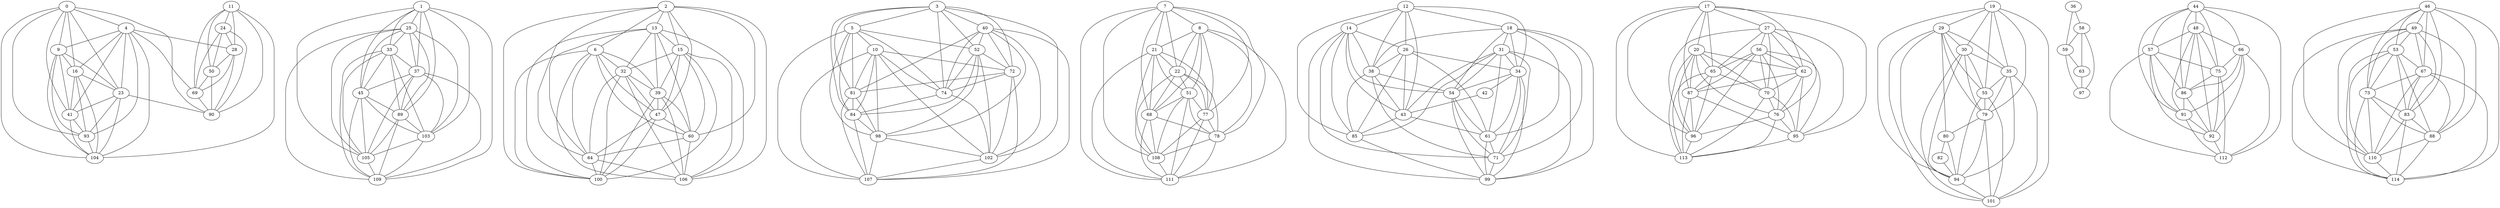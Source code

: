graph G {
0;
1;
2;
3;
4;
5;
6;
7;
8;
9;
10;
11;
12;
13;
14;
15;
16;
17;
18;
19;
20;
21;
22;
23;
24;
25;
26;
27;
28;
29;
30;
31;
32;
33;
34;
35;
36;
37;
38;
39;
40;
41;
42;
43;
44;
45;
46;
47;
48;
49;
50;
51;
52;
53;
54;
55;
56;
57;
58;
59;
60;
61;
62;
63;
64;
65;
66;
67;
68;
69;
70;
71;
72;
73;
74;
75;
76;
77;
78;
79;
80;
81;
82;
83;
84;
85;
86;
87;
88;
89;
90;
91;
92;
93;
94;
95;
96;
97;
98;
99;
100;
101;
102;
103;
104;
105;
106;
107;
108;
109;
110;
111;
112;
113;
114;
0--4 ;
0--9 ;
0--16 ;
0--23 ;
0--41 ;
0--90 ;
0--93 ;
0--104 ;
1--25 ;
1--33 ;
1--37 ;
1--45 ;
1--89 ;
1--103 ;
1--105 ;
1--109 ;
2--6 ;
2--13 ;
2--15 ;
2--47 ;
2--60 ;
2--64 ;
2--100 ;
2--106 ;
3--5 ;
3--40 ;
3--52 ;
3--72 ;
3--74 ;
3--81 ;
3--84 ;
3--102 ;
4--9 ;
4--16 ;
4--23 ;
4--28 ;
4--41 ;
4--69 ;
4--93 ;
4--104 ;
5--10 ;
5--52 ;
5--74 ;
5--81 ;
5--84 ;
5--98 ;
5--107 ;
6--32 ;
6--39 ;
6--47 ;
6--60 ;
6--64 ;
6--100 ;
6--106 ;
7--8 ;
7--21 ;
7--22 ;
7--68 ;
7--77 ;
7--78 ;
7--108 ;
7--111 ;
8--21 ;
8--22 ;
8--51 ;
8--68 ;
8--77 ;
8--78 ;
8--111 ;
9--16 ;
9--23 ;
9--41 ;
9--93 ;
9--104 ;
10--72 ;
10--74 ;
10--81 ;
10--84 ;
10--98 ;
10--102 ;
10--107 ;
11--24 ;
11--28 ;
11--50 ;
11--69 ;
11--90 ;
11--104 ;
12--14 ;
12--18 ;
12--26 ;
12--34 ;
12--38 ;
12--43 ;
12--85 ;
13--15 ;
13--32 ;
13--39 ;
13--60 ;
13--64 ;
13--100 ;
13--106 ;
14--26 ;
14--38 ;
14--43 ;
14--54 ;
14--71 ;
14--85 ;
14--99 ;
15--32 ;
15--39 ;
15--47 ;
15--60 ;
15--100 ;
15--106 ;
16--23 ;
16--41 ;
16--93 ;
16--104 ;
17--20 ;
17--27 ;
17--62 ;
17--65 ;
17--87 ;
17--95 ;
17--96 ;
17--113 ;
18--31 ;
18--34 ;
18--38 ;
18--54 ;
18--61 ;
18--71 ;
18--99 ;
19--29 ;
19--30 ;
19--35 ;
19--55 ;
19--79 ;
19--94 ;
19--101 ;
20--62 ;
20--65 ;
20--70 ;
20--76 ;
20--87 ;
20--96 ;
20--113 ;
21--22 ;
21--51 ;
21--68 ;
21--77 ;
21--108 ;
21--111 ;
22--51 ;
22--68 ;
22--77 ;
22--78 ;
22--108 ;
23--41 ;
23--90 ;
23--93 ;
23--104 ;
24--28 ;
24--50 ;
24--69 ;
24--90 ;
25--33 ;
25--37 ;
25--45 ;
25--89 ;
25--103 ;
25--105 ;
25--109 ;
26--34 ;
26--38 ;
26--43 ;
26--61 ;
26--85 ;
27--56 ;
27--62 ;
27--65 ;
27--70 ;
27--76 ;
27--95 ;
27--96 ;
28--50 ;
28--69 ;
28--90 ;
29--30 ;
29--35 ;
29--55 ;
29--79 ;
29--80 ;
29--94 ;
29--101 ;
30--35 ;
30--55 ;
30--79 ;
30--94 ;
30--101 ;
31--34 ;
31--43 ;
31--54 ;
31--61 ;
31--71 ;
31--85 ;
31--99 ;
32--39 ;
32--47 ;
32--64 ;
32--100 ;
32--106 ;
33--37 ;
33--45 ;
33--89 ;
33--103 ;
33--105 ;
33--109 ;
34--42 ;
34--54 ;
34--61 ;
34--71 ;
34--99 ;
35--55 ;
35--79 ;
35--94 ;
35--101 ;
36--58 ;
36--59 ;
37--45 ;
37--89 ;
37--103 ;
37--105 ;
37--109 ;
38--43 ;
38--54 ;
38--71 ;
38--85 ;
39--47 ;
39--60 ;
39--100 ;
39--106 ;
40--52 ;
40--72 ;
40--74 ;
40--81 ;
40--98 ;
40--102 ;
40--107 ;
41--93 ;
41--104 ;
42--43 ;
43--61 ;
43--85 ;
44--48 ;
44--57 ;
44--66 ;
44--75 ;
44--86 ;
44--91 ;
44--112 ;
45--89 ;
45--103 ;
45--105 ;
45--109 ;
46--49 ;
46--53 ;
46--67 ;
46--73 ;
46--83 ;
46--88 ;
46--110 ;
46--114 ;
47--60 ;
47--64 ;
47--100 ;
48--57 ;
48--66 ;
48--75 ;
48--86 ;
48--91 ;
48--92 ;
49--53 ;
49--67 ;
49--73 ;
49--83 ;
49--88 ;
49--110 ;
49--114 ;
50--69 ;
50--90 ;
51--68 ;
51--77 ;
51--78 ;
51--108 ;
51--111 ;
52--72 ;
52--74 ;
52--84 ;
52--98 ;
52--102 ;
53--67 ;
53--73 ;
53--83 ;
53--88 ;
53--110 ;
53--114 ;
54--61 ;
54--71 ;
54--99 ;
55--79 ;
55--94 ;
55--101 ;
56--62 ;
56--65 ;
56--70 ;
56--76 ;
56--87 ;
56--95 ;
56--96 ;
57--75 ;
57--86 ;
57--91 ;
57--92 ;
57--112 ;
58--59 ;
58--63 ;
58--97 ;
59--63 ;
59--97 ;
60--64 ;
60--106 ;
61--71 ;
61--99 ;
62--70 ;
62--76 ;
62--87 ;
62--95 ;
63--97 ;
64--100 ;
64--106 ;
65--70 ;
65--87 ;
65--96 ;
65--113 ;
66--75 ;
66--86 ;
66--91 ;
66--92 ;
66--112 ;
67--73 ;
67--83 ;
67--88 ;
67--110 ;
67--114 ;
68--78 ;
68--108 ;
68--111 ;
69--90 ;
70--76 ;
70--95 ;
70--113 ;
71--99 ;
72--74 ;
72--81 ;
72--102 ;
72--107 ;
73--83 ;
73--88 ;
73--110 ;
73--114 ;
74--84 ;
74--102 ;
75--86 ;
75--92 ;
75--112 ;
76--95 ;
76--96 ;
76--113 ;
77--78 ;
77--108 ;
77--111 ;
78--108 ;
78--111 ;
79--80 ;
79--94 ;
79--101 ;
80--82 ;
80--94 ;
81--84 ;
81--98 ;
81--107 ;
82--94 ;
83--88 ;
83--110 ;
83--114 ;
84--98 ;
84--107 ;
85--99 ;
86--91 ;
86--92 ;
87--95 ;
87--96 ;
87--113 ;
88--110 ;
88--114 ;
89--103 ;
89--105 ;
89--109 ;
91--92 ;
91--112 ;
92--112 ;
93--104 ;
94--101 ;
95--113 ;
96--113 ;
98--102 ;
98--107 ;
102--107 ;
103--105 ;
103--109 ;
105--109 ;
108--111 ;
110--114 ;
}
